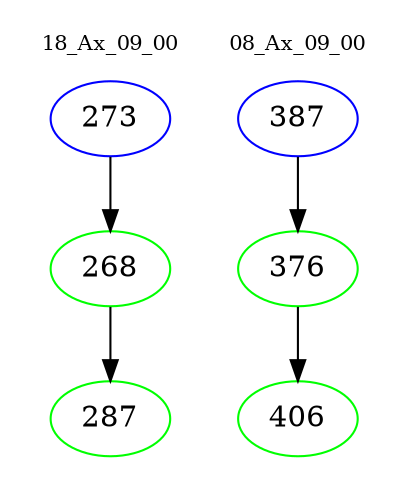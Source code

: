 digraph{
subgraph cluster_0 {
color = white
label = "18_Ax_09_00";
fontsize=10;
T0_273 [label="273", color="blue"]
T0_273 -> T0_268 [color="black"]
T0_268 [label="268", color="green"]
T0_268 -> T0_287 [color="black"]
T0_287 [label="287", color="green"]
}
subgraph cluster_1 {
color = white
label = "08_Ax_09_00";
fontsize=10;
T1_387 [label="387", color="blue"]
T1_387 -> T1_376 [color="black"]
T1_376 [label="376", color="green"]
T1_376 -> T1_406 [color="black"]
T1_406 [label="406", color="green"]
}
}

